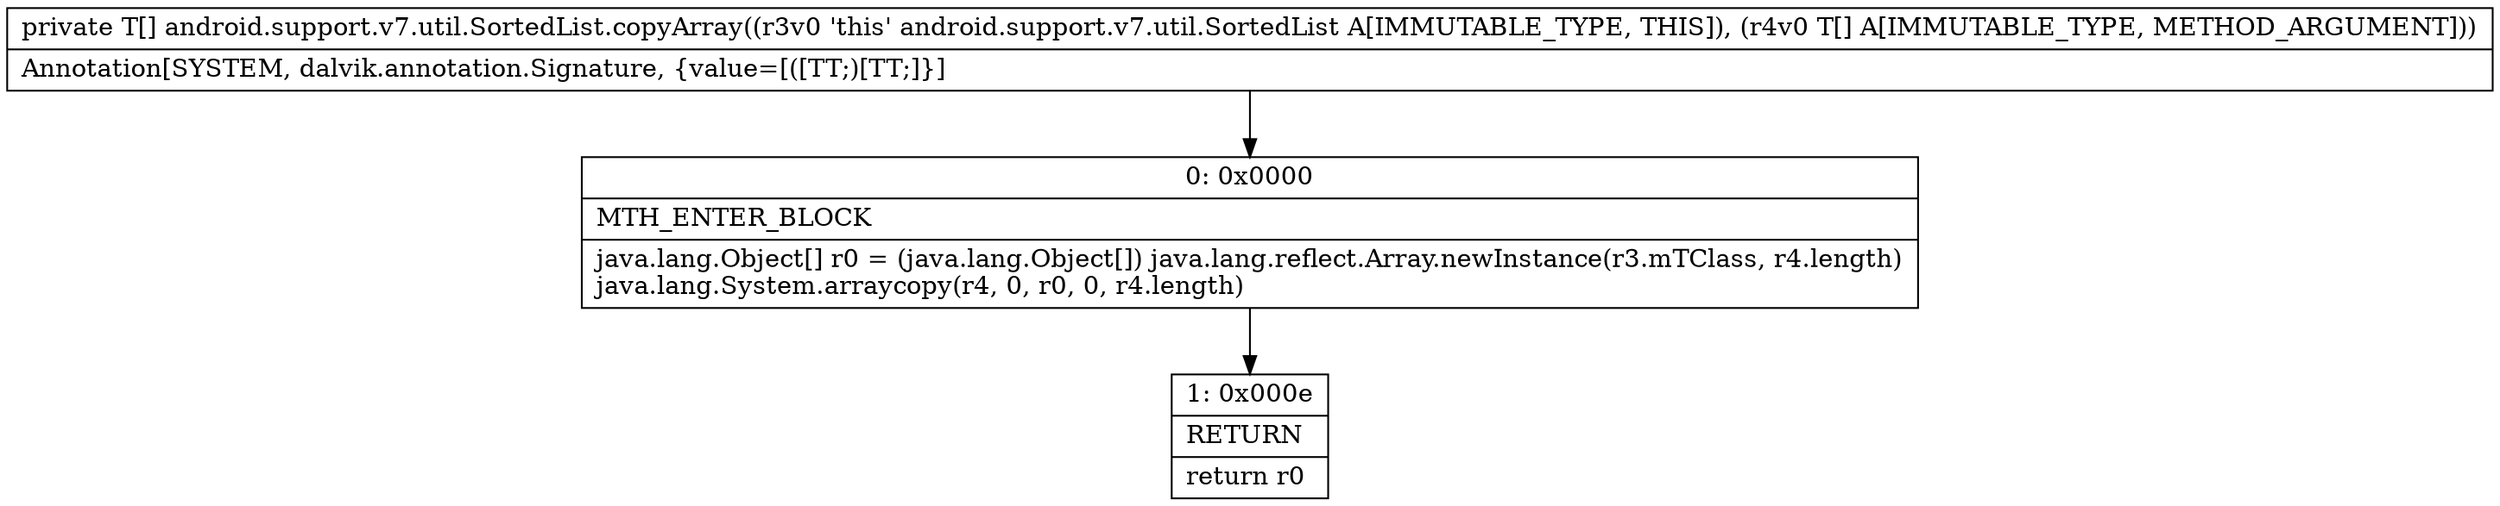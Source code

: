 digraph "CFG forandroid.support.v7.util.SortedList.copyArray([Ljava\/lang\/Object;)[Ljava\/lang\/Object;" {
Node_0 [shape=record,label="{0\:\ 0x0000|MTH_ENTER_BLOCK\l|java.lang.Object[] r0 = (java.lang.Object[]) java.lang.reflect.Array.newInstance(r3.mTClass, r4.length)\ljava.lang.System.arraycopy(r4, 0, r0, 0, r4.length)\l}"];
Node_1 [shape=record,label="{1\:\ 0x000e|RETURN\l|return r0\l}"];
MethodNode[shape=record,label="{private T[] android.support.v7.util.SortedList.copyArray((r3v0 'this' android.support.v7.util.SortedList A[IMMUTABLE_TYPE, THIS]), (r4v0 T[] A[IMMUTABLE_TYPE, METHOD_ARGUMENT]))  | Annotation[SYSTEM, dalvik.annotation.Signature, \{value=[([TT;)[TT;]\}]\l}"];
MethodNode -> Node_0;
Node_0 -> Node_1;
}

